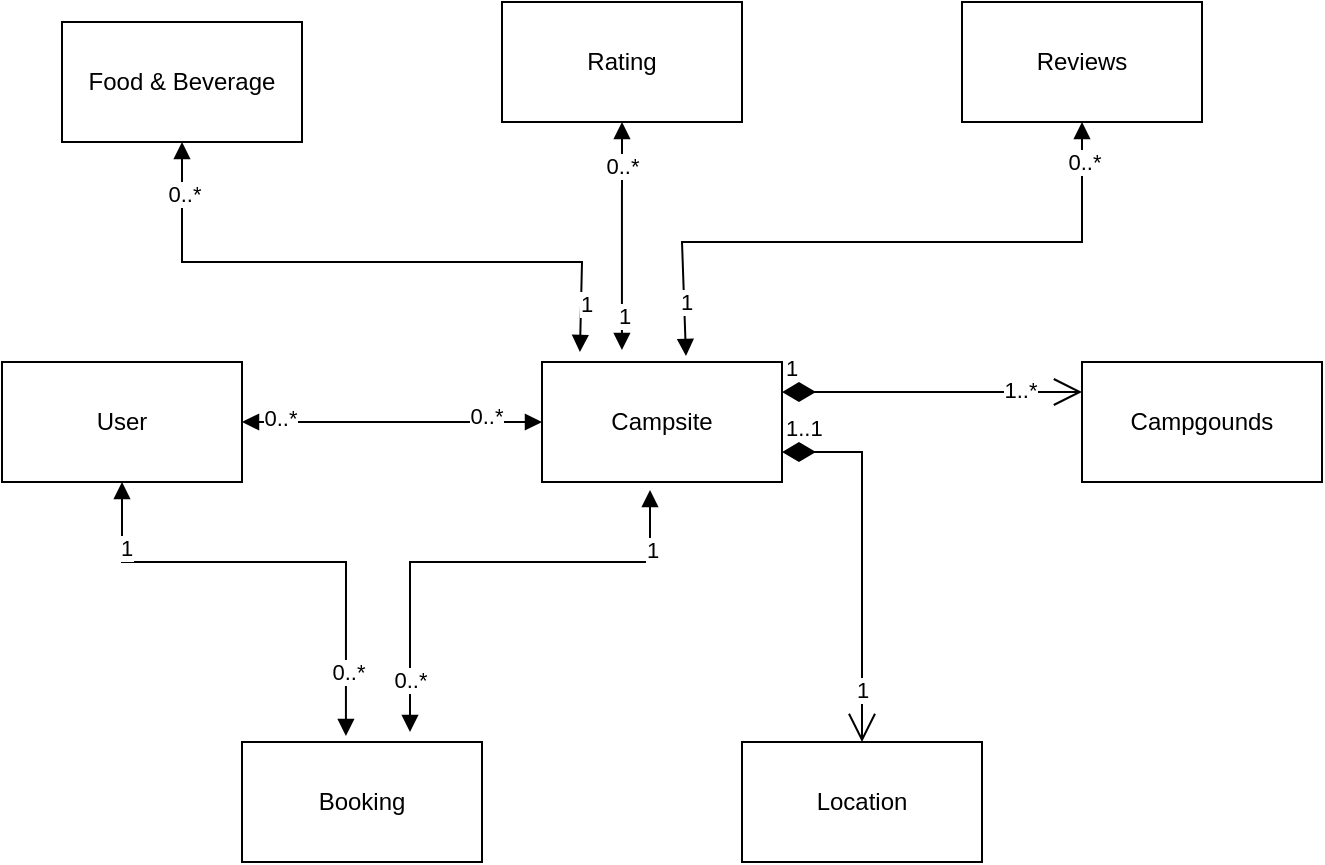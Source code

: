 <mxfile version="22.1.0" type="device">
  <diagram name="Page-1" id="xK59aLtuuc8k92MGnWx1">
    <mxGraphModel dx="954" dy="506" grid="1" gridSize="10" guides="1" tooltips="1" connect="1" arrows="1" fold="1" page="1" pageScale="1" pageWidth="827" pageHeight="1169" math="0" shadow="0">
      <root>
        <mxCell id="0" />
        <mxCell id="1" parent="0" />
        <mxCell id="wCLO2--bsy1YurKqhYTI-1" value="Campgounds" style="rounded=0;whiteSpace=wrap;html=1;" vertex="1" parent="1">
          <mxGeometry x="630" y="200" width="120" height="60" as="geometry" />
        </mxCell>
        <mxCell id="wCLO2--bsy1YurKqhYTI-2" value="Campsite" style="rounded=0;whiteSpace=wrap;html=1;" vertex="1" parent="1">
          <mxGeometry x="360" y="200" width="120" height="60" as="geometry" />
        </mxCell>
        <mxCell id="wCLO2--bsy1YurKqhYTI-3" value="User" style="rounded=0;whiteSpace=wrap;html=1;" vertex="1" parent="1">
          <mxGeometry x="90" y="200" width="120" height="60" as="geometry" />
        </mxCell>
        <mxCell id="wCLO2--bsy1YurKqhYTI-4" value="Location" style="rounded=0;whiteSpace=wrap;html=1;" vertex="1" parent="1">
          <mxGeometry x="460" y="390" width="120" height="60" as="geometry" />
        </mxCell>
        <mxCell id="wCLO2--bsy1YurKqhYTI-5" value="Booking" style="rounded=0;whiteSpace=wrap;html=1;" vertex="1" parent="1">
          <mxGeometry x="210" y="390" width="120" height="60" as="geometry" />
        </mxCell>
        <mxCell id="wCLO2--bsy1YurKqhYTI-6" value="Food &amp;amp; Beverage" style="rounded=0;whiteSpace=wrap;html=1;" vertex="1" parent="1">
          <mxGeometry x="120" y="30" width="120" height="60" as="geometry" />
        </mxCell>
        <mxCell id="wCLO2--bsy1YurKqhYTI-7" value="Reviews" style="rounded=0;whiteSpace=wrap;html=1;" vertex="1" parent="1">
          <mxGeometry x="570" y="20" width="120" height="60" as="geometry" />
        </mxCell>
        <mxCell id="wCLO2--bsy1YurKqhYTI-9" value="Rating" style="rounded=0;whiteSpace=wrap;html=1;" vertex="1" parent="1">
          <mxGeometry x="340" y="20" width="120" height="60" as="geometry" />
        </mxCell>
        <mxCell id="wCLO2--bsy1YurKqhYTI-10" value="" style="endArrow=block;startArrow=block;endFill=1;startFill=1;html=1;rounded=0;exitX=1;exitY=0.5;exitDx=0;exitDy=0;" edge="1" parent="1" source="wCLO2--bsy1YurKqhYTI-3">
          <mxGeometry width="160" relative="1" as="geometry">
            <mxPoint x="250" y="230" as="sourcePoint" />
            <mxPoint x="360" y="230" as="targetPoint" />
          </mxGeometry>
        </mxCell>
        <mxCell id="wCLO2--bsy1YurKqhYTI-30" value="0..*" style="edgeLabel;html=1;align=center;verticalAlign=middle;resizable=0;points=[];" vertex="1" connectable="0" parent="wCLO2--bsy1YurKqhYTI-10">
          <mxGeometry x="-0.746" y="2" relative="1" as="geometry">
            <mxPoint as="offset" />
          </mxGeometry>
        </mxCell>
        <mxCell id="wCLO2--bsy1YurKqhYTI-31" value="0..*" style="edgeLabel;html=1;align=center;verticalAlign=middle;resizable=0;points=[];" vertex="1" connectable="0" parent="wCLO2--bsy1YurKqhYTI-10">
          <mxGeometry x="0.618" y="3" relative="1" as="geometry">
            <mxPoint as="offset" />
          </mxGeometry>
        </mxCell>
        <mxCell id="wCLO2--bsy1YurKqhYTI-11" value="" style="endArrow=block;startArrow=block;endFill=1;startFill=1;html=1;rounded=0;exitX=0.5;exitY=1;exitDx=0;exitDy=0;entryX=0.433;entryY=-0.05;entryDx=0;entryDy=0;entryPerimeter=0;" edge="1" parent="1" source="wCLO2--bsy1YurKqhYTI-3" target="wCLO2--bsy1YurKqhYTI-5">
          <mxGeometry width="160" relative="1" as="geometry">
            <mxPoint x="260" y="240" as="sourcePoint" />
            <mxPoint x="510" y="300" as="targetPoint" />
            <Array as="points">
              <mxPoint x="150" y="300" />
              <mxPoint x="262" y="300" />
            </Array>
          </mxGeometry>
        </mxCell>
        <mxCell id="wCLO2--bsy1YurKqhYTI-32" value="0..*" style="edgeLabel;html=1;align=center;verticalAlign=middle;resizable=0;points=[];" vertex="1" connectable="0" parent="wCLO2--bsy1YurKqhYTI-11">
          <mxGeometry x="0.728" y="1" relative="1" as="geometry">
            <mxPoint as="offset" />
          </mxGeometry>
        </mxCell>
        <mxCell id="wCLO2--bsy1YurKqhYTI-33" value="1" style="edgeLabel;html=1;align=center;verticalAlign=middle;resizable=0;points=[];" vertex="1" connectable="0" parent="wCLO2--bsy1YurKqhYTI-11">
          <mxGeometry x="-0.728" y="2" relative="1" as="geometry">
            <mxPoint as="offset" />
          </mxGeometry>
        </mxCell>
        <mxCell id="wCLO2--bsy1YurKqhYTI-12" value="1..1" style="endArrow=open;html=1;endSize=12;startArrow=diamondThin;startSize=14;startFill=1;edgeStyle=orthogonalEdgeStyle;align=left;verticalAlign=bottom;rounded=0;exitX=1;exitY=0.75;exitDx=0;exitDy=0;entryX=0.5;entryY=0;entryDx=0;entryDy=0;" edge="1" parent="1" source="wCLO2--bsy1YurKqhYTI-2" target="wCLO2--bsy1YurKqhYTI-4">
          <mxGeometry x="-1" y="3" relative="1" as="geometry">
            <mxPoint x="490" y="250" as="sourcePoint" />
            <mxPoint x="520" y="370" as="targetPoint" />
          </mxGeometry>
        </mxCell>
        <mxCell id="wCLO2--bsy1YurKqhYTI-14" value="1&lt;br&gt;" style="edgeLabel;html=1;align=center;verticalAlign=middle;resizable=0;points=[];" vertex="1" connectable="0" parent="wCLO2--bsy1YurKqhYTI-12">
          <mxGeometry x="0.713" relative="1" as="geometry">
            <mxPoint as="offset" />
          </mxGeometry>
        </mxCell>
        <mxCell id="wCLO2--bsy1YurKqhYTI-18" value="" style="endArrow=block;startArrow=block;endFill=1;startFill=1;html=1;rounded=0;exitX=0.5;exitY=1;exitDx=0;exitDy=0;entryX=0.333;entryY=-0.1;entryDx=0;entryDy=0;entryPerimeter=0;" edge="1" parent="1" source="wCLO2--bsy1YurKqhYTI-9" target="wCLO2--bsy1YurKqhYTI-2">
          <mxGeometry width="160" relative="1" as="geometry">
            <mxPoint x="370" y="150" as="sourcePoint" />
            <mxPoint x="400" y="190" as="targetPoint" />
          </mxGeometry>
        </mxCell>
        <mxCell id="wCLO2--bsy1YurKqhYTI-19" value="0..*" style="edgeLabel;html=1;align=center;verticalAlign=middle;resizable=0;points=[];" vertex="1" connectable="0" parent="wCLO2--bsy1YurKqhYTI-18">
          <mxGeometry x="-0.614" relative="1" as="geometry">
            <mxPoint as="offset" />
          </mxGeometry>
        </mxCell>
        <mxCell id="wCLO2--bsy1YurKqhYTI-20" value="1" style="edgeLabel;html=1;align=center;verticalAlign=middle;resizable=0;points=[];" vertex="1" connectable="0" parent="wCLO2--bsy1YurKqhYTI-18">
          <mxGeometry x="0.702" y="1" relative="1" as="geometry">
            <mxPoint as="offset" />
          </mxGeometry>
        </mxCell>
        <mxCell id="wCLO2--bsy1YurKqhYTI-21" value="" style="endArrow=block;startArrow=block;endFill=1;startFill=1;html=1;rounded=0;exitX=0.6;exitY=-0.05;exitDx=0;exitDy=0;exitPerimeter=0;entryX=0.5;entryY=1;entryDx=0;entryDy=0;" edge="1" parent="1" source="wCLO2--bsy1YurKqhYTI-2" target="wCLO2--bsy1YurKqhYTI-7">
          <mxGeometry width="160" relative="1" as="geometry">
            <mxPoint x="440" y="140" as="sourcePoint" />
            <mxPoint x="620" y="140" as="targetPoint" />
            <Array as="points">
              <mxPoint x="430" y="140" />
              <mxPoint x="530" y="140" />
              <mxPoint x="630" y="140" />
            </Array>
          </mxGeometry>
        </mxCell>
        <mxCell id="wCLO2--bsy1YurKqhYTI-22" value="1" style="edgeLabel;html=1;align=center;verticalAlign=middle;resizable=0;points=[];" vertex="1" connectable="0" parent="wCLO2--bsy1YurKqhYTI-21">
          <mxGeometry x="-0.827" y="-1" relative="1" as="geometry">
            <mxPoint as="offset" />
          </mxGeometry>
        </mxCell>
        <mxCell id="wCLO2--bsy1YurKqhYTI-23" value="0..*" style="edgeLabel;html=1;align=center;verticalAlign=middle;resizable=0;points=[];" vertex="1" connectable="0" parent="wCLO2--bsy1YurKqhYTI-21">
          <mxGeometry x="0.877" y="-1" relative="1" as="geometry">
            <mxPoint as="offset" />
          </mxGeometry>
        </mxCell>
        <mxCell id="wCLO2--bsy1YurKqhYTI-24" value="" style="endArrow=block;startArrow=block;endFill=1;startFill=1;html=1;rounded=0;exitX=0.5;exitY=1;exitDx=0;exitDy=0;entryX=0.158;entryY=-0.083;entryDx=0;entryDy=0;entryPerimeter=0;" edge="1" parent="1" source="wCLO2--bsy1YurKqhYTI-6" target="wCLO2--bsy1YurKqhYTI-2">
          <mxGeometry width="160" relative="1" as="geometry">
            <mxPoint x="160" y="150" as="sourcePoint" />
            <mxPoint x="320" y="150" as="targetPoint" />
            <Array as="points">
              <mxPoint x="180" y="150" />
              <mxPoint x="380" y="150" />
            </Array>
          </mxGeometry>
        </mxCell>
        <mxCell id="wCLO2--bsy1YurKqhYTI-25" value="0..*" style="edgeLabel;html=1;align=center;verticalAlign=middle;resizable=0;points=[];" vertex="1" connectable="0" parent="wCLO2--bsy1YurKqhYTI-24">
          <mxGeometry x="-0.833" y="1" relative="1" as="geometry">
            <mxPoint as="offset" />
          </mxGeometry>
        </mxCell>
        <mxCell id="wCLO2--bsy1YurKqhYTI-26" value="1" style="edgeLabel;html=1;align=center;verticalAlign=middle;resizable=0;points=[];" vertex="1" connectable="0" parent="wCLO2--bsy1YurKqhYTI-24">
          <mxGeometry x="0.84" y="2" relative="1" as="geometry">
            <mxPoint as="offset" />
          </mxGeometry>
        </mxCell>
        <mxCell id="wCLO2--bsy1YurKqhYTI-27" value="" style="endArrow=block;startArrow=block;endFill=1;startFill=1;html=1;rounded=0;entryX=0.45;entryY=1.067;entryDx=0;entryDy=0;entryPerimeter=0;exitX=0.7;exitY=-0.083;exitDx=0;exitDy=0;exitPerimeter=0;" edge="1" parent="1" source="wCLO2--bsy1YurKqhYTI-5" target="wCLO2--bsy1YurKqhYTI-2">
          <mxGeometry width="160" relative="1" as="geometry">
            <mxPoint x="290" y="320" as="sourcePoint" />
            <mxPoint x="450" y="320" as="targetPoint" />
            <Array as="points">
              <mxPoint x="294" y="300" />
              <mxPoint x="414" y="300" />
            </Array>
          </mxGeometry>
        </mxCell>
        <mxCell id="wCLO2--bsy1YurKqhYTI-28" value="0..*" style="edgeLabel;html=1;align=center;verticalAlign=middle;resizable=0;points=[];" vertex="1" connectable="0" parent="wCLO2--bsy1YurKqhYTI-27">
          <mxGeometry x="-0.782" relative="1" as="geometry">
            <mxPoint as="offset" />
          </mxGeometry>
        </mxCell>
        <mxCell id="wCLO2--bsy1YurKqhYTI-29" value="1" style="edgeLabel;html=1;align=center;verticalAlign=middle;resizable=0;points=[];" vertex="1" connectable="0" parent="wCLO2--bsy1YurKqhYTI-27">
          <mxGeometry x="0.754" y="-1" relative="1" as="geometry">
            <mxPoint as="offset" />
          </mxGeometry>
        </mxCell>
        <mxCell id="wCLO2--bsy1YurKqhYTI-34" value="1" style="endArrow=open;html=1;endSize=12;startArrow=diamondThin;startSize=14;startFill=1;edgeStyle=orthogonalEdgeStyle;align=left;verticalAlign=bottom;rounded=0;exitX=1;exitY=0.25;exitDx=0;exitDy=0;entryX=0;entryY=0.25;entryDx=0;entryDy=0;" edge="1" parent="1" source="wCLO2--bsy1YurKqhYTI-2" target="wCLO2--bsy1YurKqhYTI-1">
          <mxGeometry x="-1" y="3" relative="1" as="geometry">
            <mxPoint x="490" y="200" as="sourcePoint" />
            <mxPoint x="650" y="200" as="targetPoint" />
          </mxGeometry>
        </mxCell>
        <mxCell id="wCLO2--bsy1YurKqhYTI-35" value="1..*" style="edgeLabel;html=1;align=center;verticalAlign=middle;resizable=0;points=[];" vertex="1" connectable="0" parent="wCLO2--bsy1YurKqhYTI-34">
          <mxGeometry x="0.578" y="1" relative="1" as="geometry">
            <mxPoint as="offset" />
          </mxGeometry>
        </mxCell>
      </root>
    </mxGraphModel>
  </diagram>
</mxfile>
